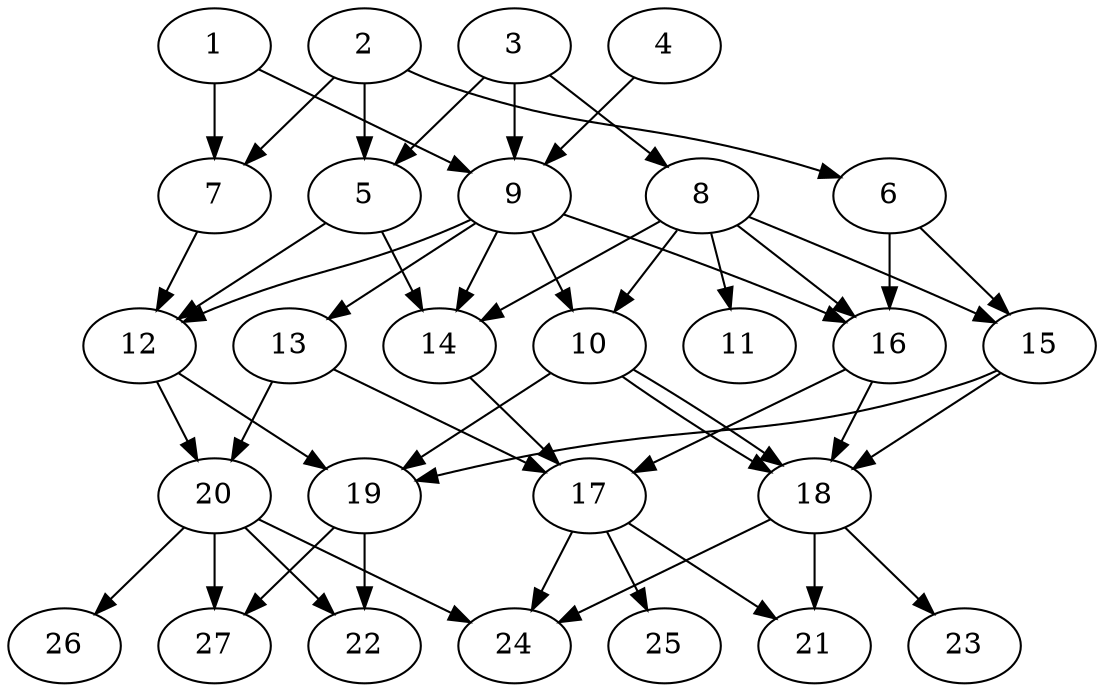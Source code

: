 // DAG (tier=2-normal, mode=compute, n=27, ccr=0.398, fat=0.609, density=0.539, regular=0.569, jump=0.178, mindata=524288, maxdata=8388608)
// DAG automatically generated by daggen at Sun Aug 24 16:33:33 2025
// /home/ermia/Project/Environments/daggen/bin/daggen --dot --ccr 0.398 --fat 0.609 --regular 0.569 --density 0.539 --jump 0.178 --mindata 524288 --maxdata 8388608 -n 27 
digraph G {
  1 [size="87834728950217296", alpha="0.17", expect_size="43917364475108648"]
  1 -> 7 [size ="33353407397888"]
  1 -> 9 [size ="33353407397888"]
  2 [size="1338278489059632", alpha="0.07", expect_size="669139244529816"]
  2 -> 5 [size ="23563398545408"]
  2 -> 6 [size ="23563398545408"]
  2 -> 7 [size ="23563398545408"]
  3 [size="3550917500806580", alpha="0.08", expect_size="1775458750403290"]
  3 -> 5 [size ="4145725571072"]
  3 -> 8 [size ="4145725571072"]
  3 -> 9 [size ="4145725571072"]
  4 [size="21160221636036800", alpha="0.16", expect_size="10580110818018400"]
  4 -> 9 [size ="503190860595200"]
  5 [size="8481220127176157", alpha="0.12", expect_size="4240610063588078"]
  5 -> 12 [size ="161077413281792"]
  5 -> 14 [size ="161077413281792"]
  6 [size="3077837422656244", alpha="0.06", expect_size="1538918711328122"]
  6 -> 15 [size ="129561211699200"]
  6 -> 16 [size ="129561211699200"]
  7 [size="21536185592066342912", alpha="0.10", expect_size="10768092796033171456"]
  7 -> 12 [size ="61925450842112"]
  8 [size="2099822481761169", alpha="0.09", expect_size="1049911240880584"]
  8 -> 10 [size ="50558350131200"]
  8 -> 11 [size ="50558350131200"]
  8 -> 14 [size ="50558350131200"]
  8 -> 15 [size ="50558350131200"]
  8 -> 16 [size ="50558350131200"]
  9 [size="9125027905023002", alpha="0.15", expect_size="4562513952511501"]
  9 -> 10 [size ="205375806636032"]
  9 -> 12 [size ="205375806636032"]
  9 -> 13 [size ="205375806636032"]
  9 -> 14 [size ="205375806636032"]
  9 -> 16 [size ="205375806636032"]
  10 [size="99155126823944192000", alpha="0.11", expect_size="49577563411972096000"]
  10 -> 18 [size ="171382616883200"]
  10 -> 18 [size ="171382616883200"]
  10 -> 19 [size ="171382616883200"]
  11 [size="11655311080894450", alpha="0.13", expect_size="5827655540447225"]
  12 [size="4633008228949557248", alpha="0.13", expect_size="2316504114474778624"]
  12 -> 19 [size ="22233032425472"]
  12 -> 20 [size ="22233032425472"]
  13 [size="1187029429042282496", alpha="0.10", expect_size="593514714521141248"]
  13 -> 17 [size ="8968730574848"]
  13 -> 20 [size ="8968730574848"]
  14 [size="13401608646197476", alpha="0.01", expect_size="6700804323098738"]
  14 -> 17 [size ="345748222771200"]
  15 [size="19178587560142176256", alpha="0.11", expect_size="9589293780071088128"]
  15 -> 18 [size ="57319324909568"]
  15 -> 19 [size ="57319324909568"]
  16 [size="187091135375938528", alpha="0.09", expect_size="93545567687969264"]
  16 -> 17 [size ="449113397133312"]
  16 -> 18 [size ="449113397133312"]
  17 [size="194795685969389420544", alpha="0.04", expect_size="97397842984694710272"]
  17 -> 21 [size ="268829057875968"]
  17 -> 24 [size ="268829057875968"]
  17 -> 25 [size ="268829057875968"]
  18 [size="362165406650739392", alpha="0.09", expect_size="181082703325369696"]
  18 -> 21 [size ="334001654988800"]
  18 -> 23 [size ="334001654988800"]
  18 -> 24 [size ="334001654988800"]
  19 [size="849407534618377728", alpha="0.19", expect_size="424703767309188864"]
  19 -> 22 [size ="390975646072832"]
  19 -> 27 [size ="390975646072832"]
  20 [size="559085224944730112000", alpha="0.01", expect_size="279542612472365056000"]
  20 -> 22 [size ="542927696691200"]
  20 -> 24 [size ="542927696691200"]
  20 -> 26 [size ="542927696691200"]
  20 -> 27 [size ="542927696691200"]
  21 [size="795086918313666", alpha="0.17", expect_size="397543459156833"]
  22 [size="3142196944002508", alpha="0.13", expect_size="1571098472001254"]
  23 [size="195726237040115712000", alpha="0.11", expect_size="97863118520057856000"]
  24 [size="136192962382178016", alpha="0.04", expect_size="68096481191089008"]
  25 [size="69547413389761839104", alpha="0.04", expect_size="34773706694880919552"]
  26 [size="88382776541184000000", alpha="0.06", expect_size="44191388270592000000"]
  27 [size="363109240858489126912", alpha="0.16", expect_size="181554620429244563456"]
}